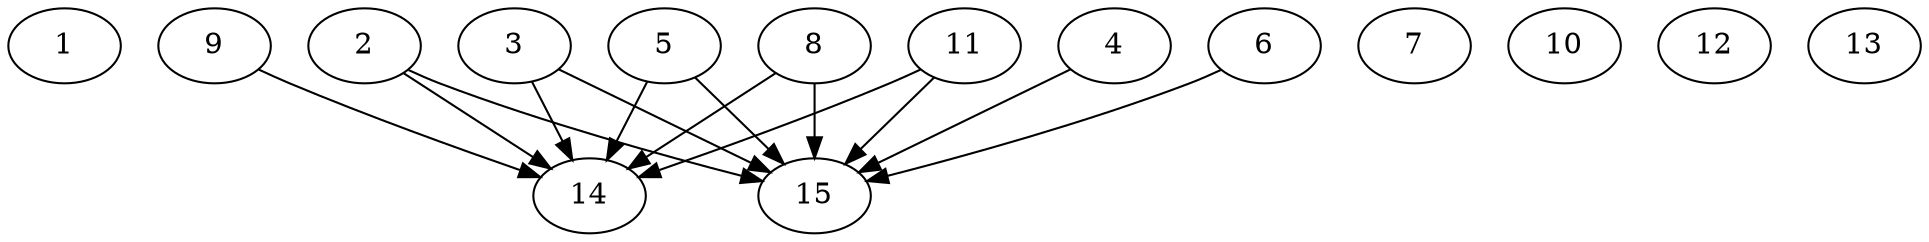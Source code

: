 // DAG automatically generated by daggen at Thu Oct  3 13:59:27 2019
// ./daggen --dot -n 15 --ccr 0.4 --fat 0.9 --regular 0.7 --density 0.6 --mindata 5242880 --maxdata 52428800 
digraph G {
  1 [size="79836160", alpha="0.18", expect_size="31934464"] 
  2 [size="91525120", alpha="0.07", expect_size="36610048"] 
  2 -> 14 [size ="36610048"]
  2 -> 15 [size ="36610048"]
  3 [size="127997440", alpha="0.07", expect_size="51198976"] 
  3 -> 14 [size ="51198976"]
  3 -> 15 [size ="51198976"]
  4 [size="21923840", alpha="0.05", expect_size="8769536"] 
  4 -> 15 [size ="8769536"]
  5 [size="127498240", alpha="0.01", expect_size="50999296"] 
  5 -> 14 [size ="50999296"]
  5 -> 15 [size ="50999296"]
  6 [size="56391680", alpha="0.18", expect_size="22556672"] 
  6 -> 15 [size ="22556672"]
  7 [size="60275200", alpha="0.03", expect_size="24110080"] 
  8 [size="127234560", alpha="0.04", expect_size="50893824"] 
  8 -> 14 [size ="50893824"]
  8 -> 15 [size ="50893824"]
  9 [size="29583360", alpha="0.19", expect_size="11833344"] 
  9 -> 14 [size ="11833344"]
  10 [size="54164480", alpha="0.17", expect_size="21665792"] 
  11 [size="123264000", alpha="0.16", expect_size="49305600"] 
  11 -> 14 [size ="49305600"]
  11 -> 15 [size ="49305600"]
  12 [size="112816640", alpha="0.10", expect_size="45126656"] 
  13 [size="38727680", alpha="0.17", expect_size="15491072"] 
  14 [size="78617600", alpha="0.10", expect_size="31447040"] 
  15 [size="110904320", alpha="0.19", expect_size="44361728"] 
}
